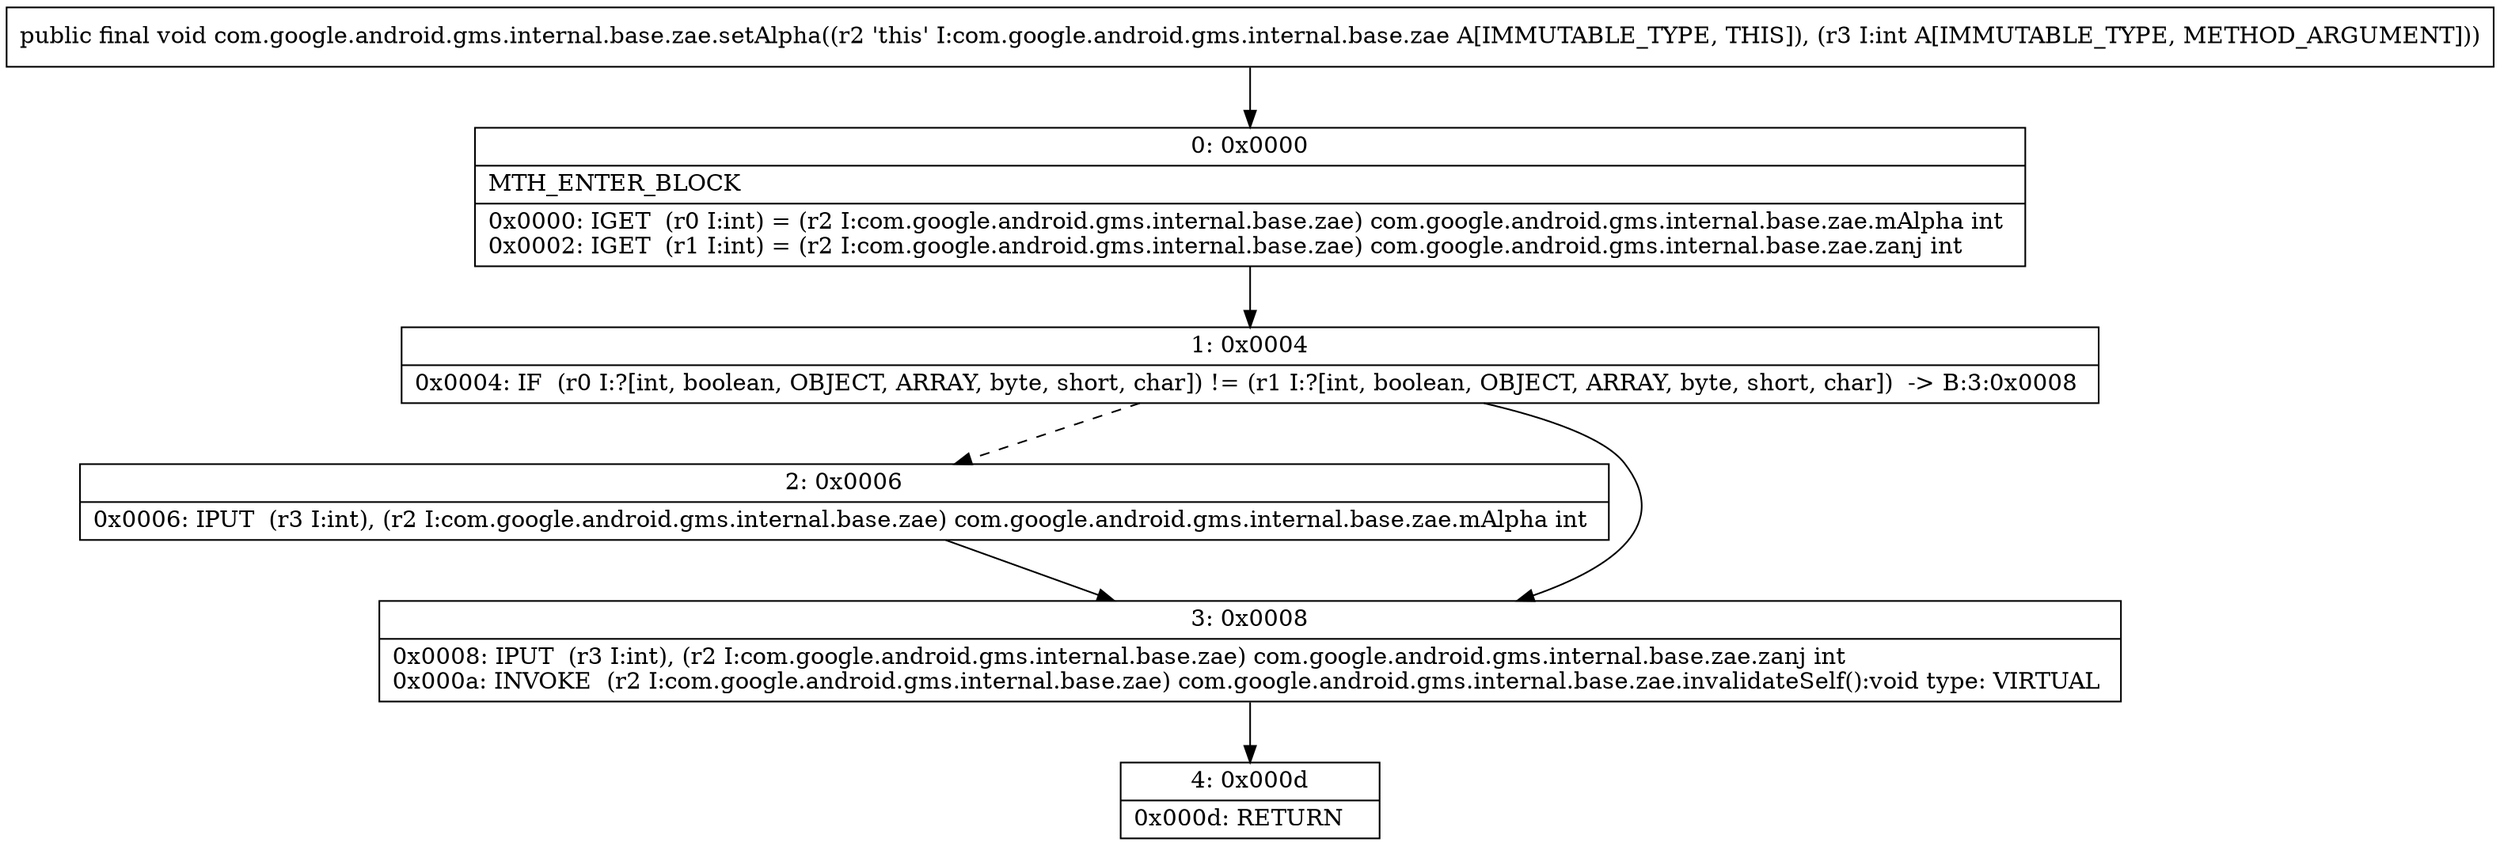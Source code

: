 digraph "CFG forcom.google.android.gms.internal.base.zae.setAlpha(I)V" {
Node_0 [shape=record,label="{0\:\ 0x0000|MTH_ENTER_BLOCK\l|0x0000: IGET  (r0 I:int) = (r2 I:com.google.android.gms.internal.base.zae) com.google.android.gms.internal.base.zae.mAlpha int \l0x0002: IGET  (r1 I:int) = (r2 I:com.google.android.gms.internal.base.zae) com.google.android.gms.internal.base.zae.zanj int \l}"];
Node_1 [shape=record,label="{1\:\ 0x0004|0x0004: IF  (r0 I:?[int, boolean, OBJECT, ARRAY, byte, short, char]) != (r1 I:?[int, boolean, OBJECT, ARRAY, byte, short, char])  \-\> B:3:0x0008 \l}"];
Node_2 [shape=record,label="{2\:\ 0x0006|0x0006: IPUT  (r3 I:int), (r2 I:com.google.android.gms.internal.base.zae) com.google.android.gms.internal.base.zae.mAlpha int \l}"];
Node_3 [shape=record,label="{3\:\ 0x0008|0x0008: IPUT  (r3 I:int), (r2 I:com.google.android.gms.internal.base.zae) com.google.android.gms.internal.base.zae.zanj int \l0x000a: INVOKE  (r2 I:com.google.android.gms.internal.base.zae) com.google.android.gms.internal.base.zae.invalidateSelf():void type: VIRTUAL \l}"];
Node_4 [shape=record,label="{4\:\ 0x000d|0x000d: RETURN   \l}"];
MethodNode[shape=record,label="{public final void com.google.android.gms.internal.base.zae.setAlpha((r2 'this' I:com.google.android.gms.internal.base.zae A[IMMUTABLE_TYPE, THIS]), (r3 I:int A[IMMUTABLE_TYPE, METHOD_ARGUMENT])) }"];
MethodNode -> Node_0;
Node_0 -> Node_1;
Node_1 -> Node_2[style=dashed];
Node_1 -> Node_3;
Node_2 -> Node_3;
Node_3 -> Node_4;
}

